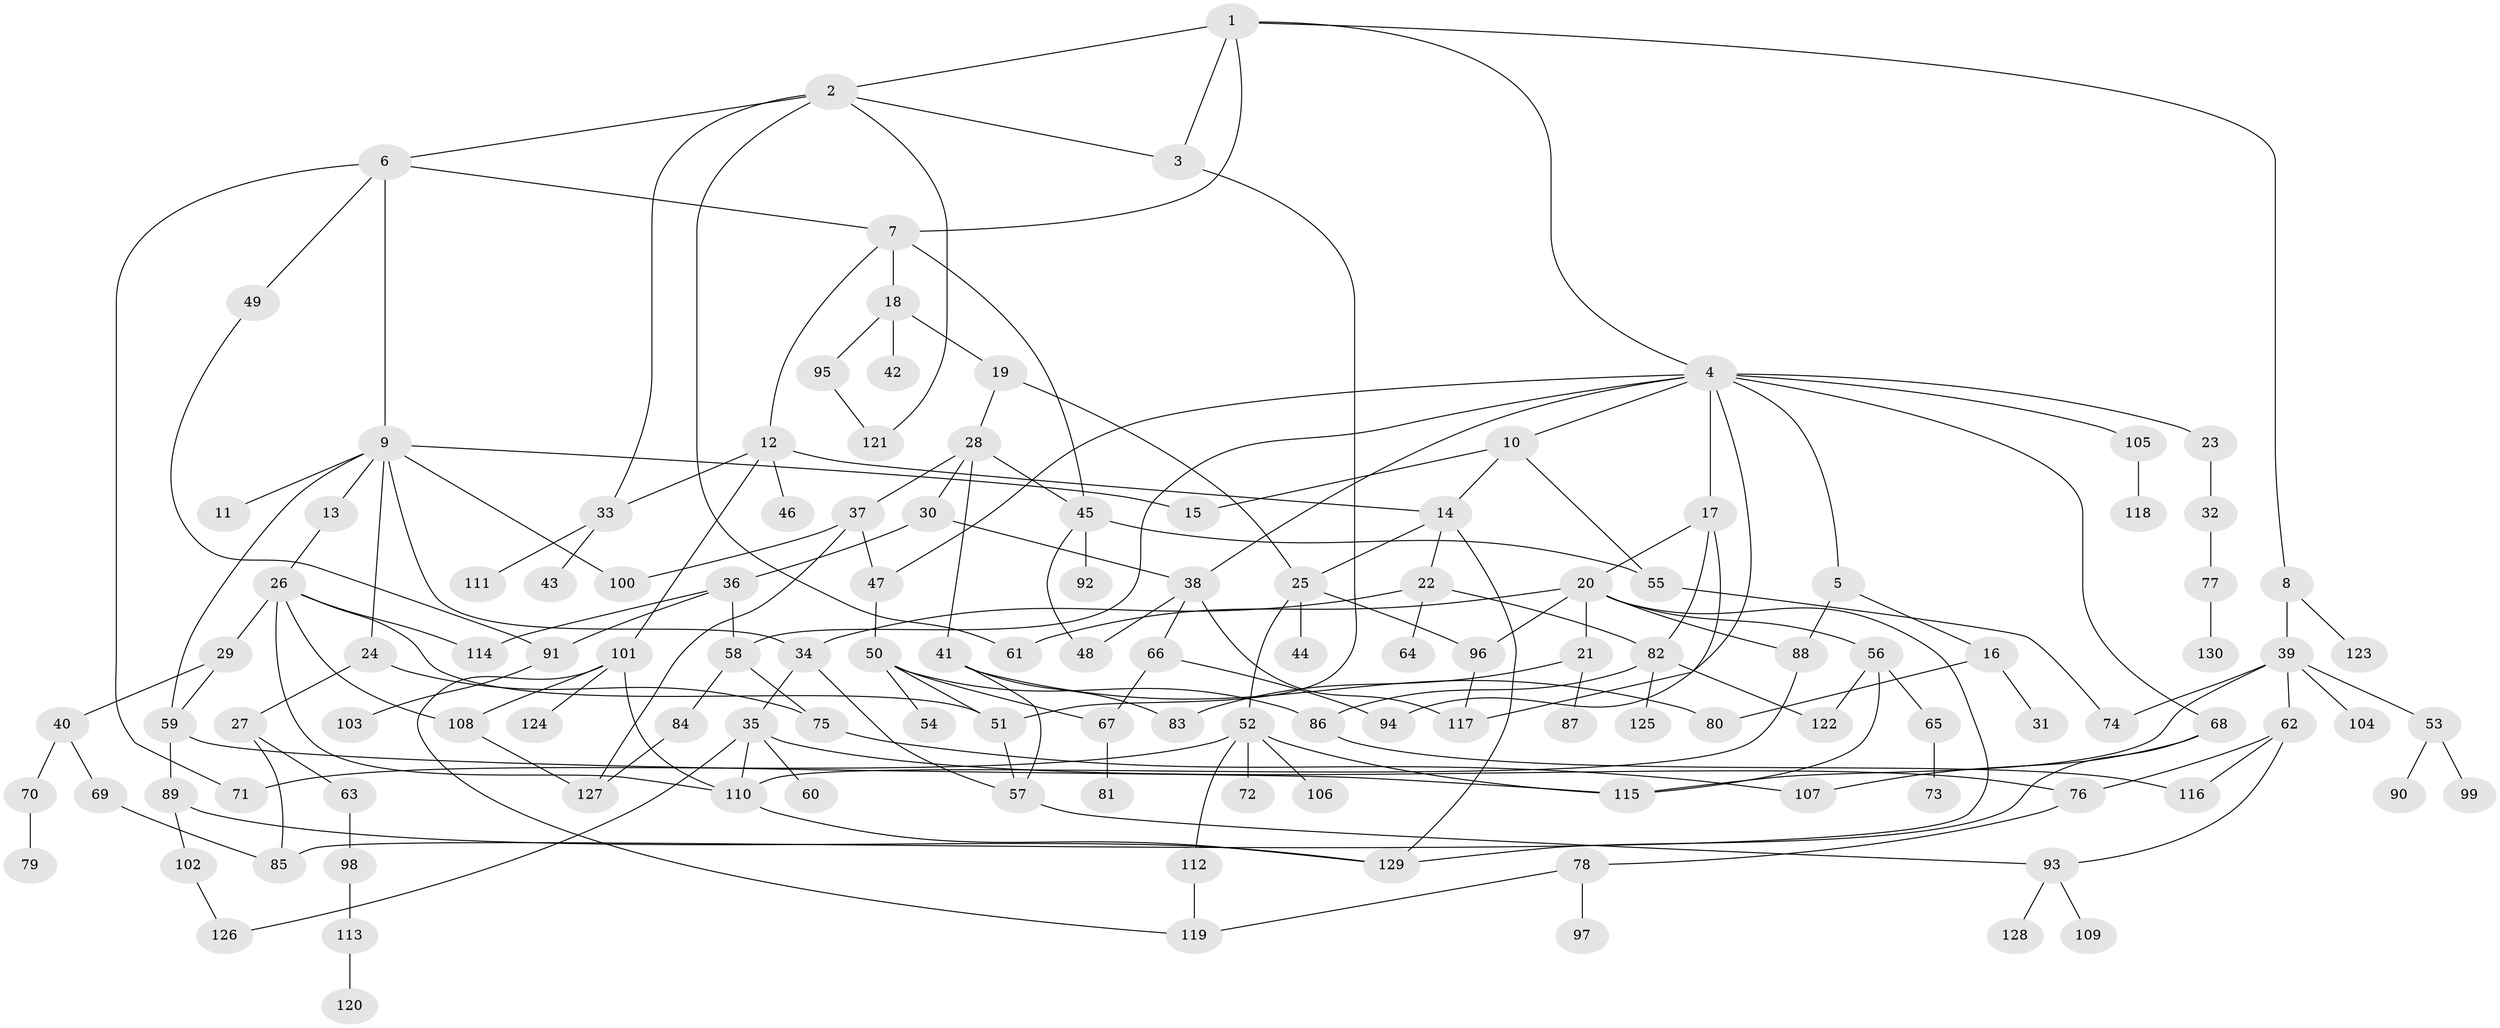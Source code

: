 // Generated by graph-tools (version 1.1) at 2025/42/03/09/25 04:42:13]
// undirected, 130 vertices, 187 edges
graph export_dot {
graph [start="1"]
  node [color=gray90,style=filled];
  1;
  2;
  3;
  4;
  5;
  6;
  7;
  8;
  9;
  10;
  11;
  12;
  13;
  14;
  15;
  16;
  17;
  18;
  19;
  20;
  21;
  22;
  23;
  24;
  25;
  26;
  27;
  28;
  29;
  30;
  31;
  32;
  33;
  34;
  35;
  36;
  37;
  38;
  39;
  40;
  41;
  42;
  43;
  44;
  45;
  46;
  47;
  48;
  49;
  50;
  51;
  52;
  53;
  54;
  55;
  56;
  57;
  58;
  59;
  60;
  61;
  62;
  63;
  64;
  65;
  66;
  67;
  68;
  69;
  70;
  71;
  72;
  73;
  74;
  75;
  76;
  77;
  78;
  79;
  80;
  81;
  82;
  83;
  84;
  85;
  86;
  87;
  88;
  89;
  90;
  91;
  92;
  93;
  94;
  95;
  96;
  97;
  98;
  99;
  100;
  101;
  102;
  103;
  104;
  105;
  106;
  107;
  108;
  109;
  110;
  111;
  112;
  113;
  114;
  115;
  116;
  117;
  118;
  119;
  120;
  121;
  122;
  123;
  124;
  125;
  126;
  127;
  128;
  129;
  130;
  1 -- 2;
  1 -- 4;
  1 -- 7;
  1 -- 8;
  1 -- 3;
  2 -- 3;
  2 -- 6;
  2 -- 121;
  2 -- 61;
  2 -- 33;
  3 -- 51;
  4 -- 5;
  4 -- 10;
  4 -- 17;
  4 -- 23;
  4 -- 38;
  4 -- 47;
  4 -- 68;
  4 -- 94;
  4 -- 105;
  4 -- 58;
  5 -- 16;
  5 -- 88;
  6 -- 9;
  6 -- 49;
  6 -- 7;
  6 -- 71;
  7 -- 12;
  7 -- 18;
  7 -- 45;
  8 -- 39;
  8 -- 123;
  9 -- 11;
  9 -- 13;
  9 -- 15;
  9 -- 24;
  9 -- 34;
  9 -- 59;
  9 -- 100;
  10 -- 14;
  10 -- 55;
  10 -- 15;
  12 -- 33;
  12 -- 46;
  12 -- 101;
  12 -- 14;
  13 -- 26;
  14 -- 22;
  14 -- 25;
  14 -- 129;
  16 -- 31;
  16 -- 80;
  17 -- 20;
  17 -- 82;
  17 -- 117;
  18 -- 19;
  18 -- 42;
  18 -- 95;
  19 -- 25;
  19 -- 28;
  20 -- 21;
  20 -- 56;
  20 -- 61;
  20 -- 96;
  20 -- 85;
  20 -- 88;
  21 -- 83;
  21 -- 87;
  22 -- 64;
  22 -- 34;
  22 -- 82;
  23 -- 32;
  24 -- 27;
  24 -- 75;
  25 -- 44;
  25 -- 52;
  25 -- 96;
  26 -- 29;
  26 -- 108;
  26 -- 110;
  26 -- 51;
  26 -- 114;
  27 -- 63;
  27 -- 85;
  28 -- 30;
  28 -- 37;
  28 -- 41;
  28 -- 45;
  29 -- 40;
  29 -- 59;
  30 -- 36;
  30 -- 38;
  32 -- 77;
  33 -- 43;
  33 -- 111;
  34 -- 35;
  34 -- 57;
  35 -- 60;
  35 -- 76;
  35 -- 126;
  35 -- 110;
  36 -- 58;
  36 -- 114;
  36 -- 91;
  37 -- 127;
  37 -- 100;
  37 -- 47;
  38 -- 48;
  38 -- 66;
  38 -- 117;
  39 -- 53;
  39 -- 62;
  39 -- 104;
  39 -- 74;
  39 -- 115;
  40 -- 69;
  40 -- 70;
  41 -- 80;
  41 -- 57;
  41 -- 83;
  45 -- 92;
  45 -- 55;
  45 -- 48;
  47 -- 50;
  49 -- 91;
  50 -- 54;
  50 -- 67;
  50 -- 86;
  50 -- 51;
  51 -- 57;
  52 -- 71;
  52 -- 72;
  52 -- 106;
  52 -- 112;
  52 -- 115;
  53 -- 90;
  53 -- 99;
  55 -- 74;
  56 -- 65;
  56 -- 122;
  56 -- 115;
  57 -- 93;
  58 -- 84;
  58 -- 75;
  59 -- 89;
  59 -- 115;
  62 -- 116;
  62 -- 76;
  62 -- 93;
  63 -- 98;
  65 -- 73;
  66 -- 67;
  66 -- 94;
  67 -- 81;
  68 -- 129;
  68 -- 107;
  69 -- 85;
  70 -- 79;
  75 -- 107;
  76 -- 78;
  77 -- 130;
  78 -- 97;
  78 -- 119;
  82 -- 86;
  82 -- 122;
  82 -- 125;
  84 -- 127;
  86 -- 116;
  88 -- 110;
  89 -- 102;
  89 -- 129;
  91 -- 103;
  93 -- 109;
  93 -- 128;
  95 -- 121;
  96 -- 117;
  98 -- 113;
  101 -- 124;
  101 -- 108;
  101 -- 110;
  101 -- 119;
  102 -- 126;
  105 -- 118;
  108 -- 127;
  110 -- 129;
  112 -- 119;
  113 -- 120;
}
